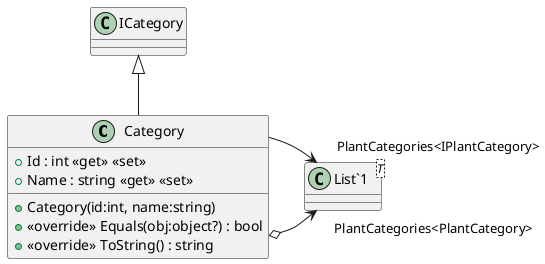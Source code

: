 @startuml
class Category {
    + Id : int <<get>> <<set>>
    + Name : string <<get>> <<set>>
    + Category(id:int, name:string)
    + <<override>> Equals(obj:object?) : bool
    + <<override>> ToString() : string
}
class "List`1"<T> {
}
ICategory <|-- Category
Category o-> "PlantCategories<PlantCategory>" "List`1"
Category --> "PlantCategories<IPlantCategory>" "List`1"
@enduml
